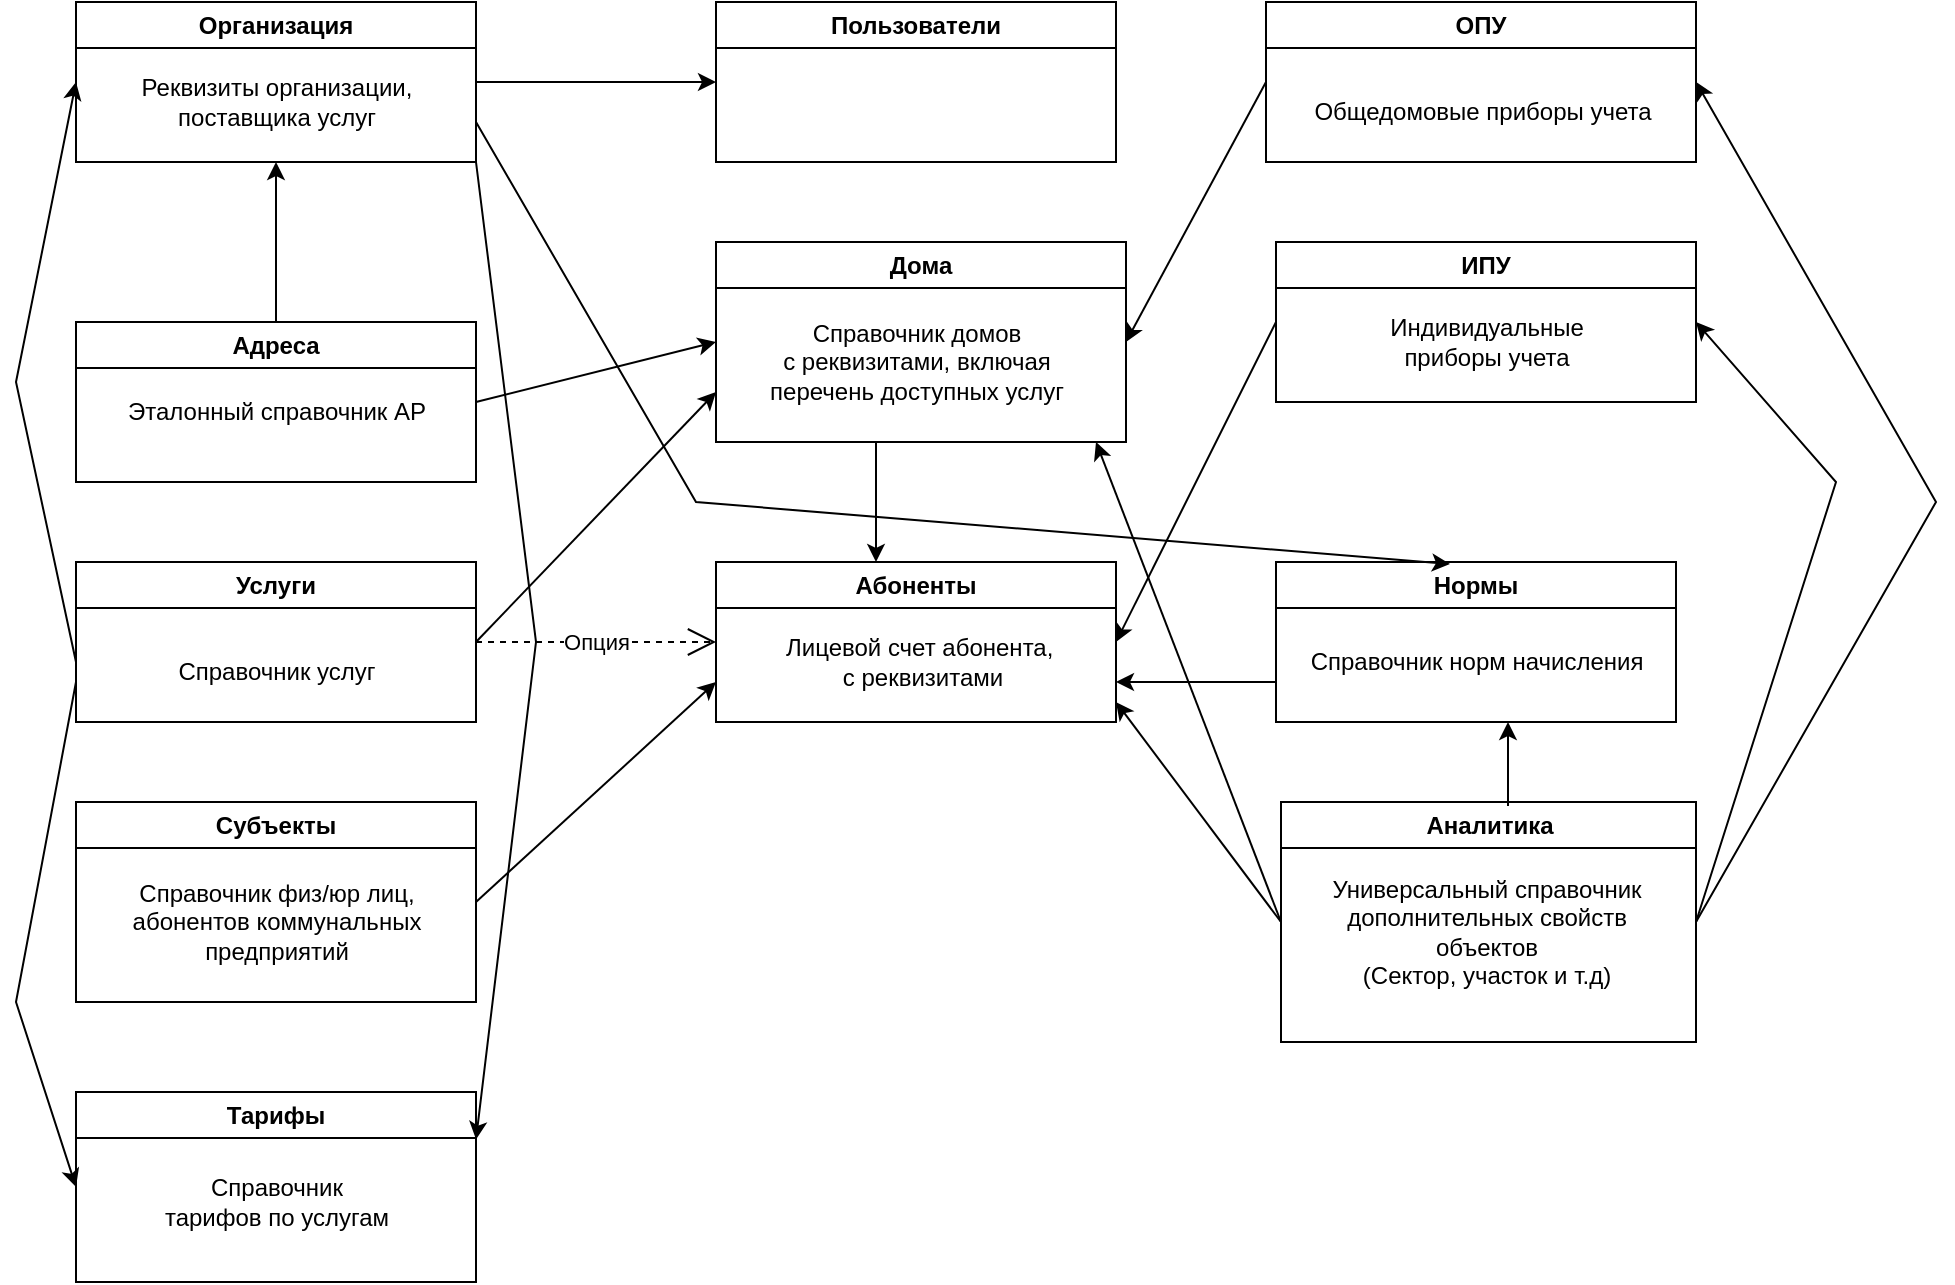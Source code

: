 <mxfile version="20.5.3" type="github">
  <diagram id="64LDJqX5XkjxfU7fRjSf" name="Страница 1">
    <mxGraphModel dx="1422" dy="794" grid="1" gridSize="10" guides="1" tooltips="1" connect="1" arrows="1" fold="1" page="1" pageScale="1" pageWidth="827" pageHeight="1169" math="0" shadow="0">
      <root>
        <mxCell id="0" />
        <mxCell id="1" parent="0" />
        <mxCell id="VVsT_AmObHCm8kMNTDGo-1" value="Организация" style="swimlane;whiteSpace=wrap;html=1;" vertex="1" parent="1">
          <mxGeometry x="40" y="40" width="200" height="80" as="geometry" />
        </mxCell>
        <mxCell id="VVsT_AmObHCm8kMNTDGo-2" value="&lt;div style=&quot;&quot;&gt;&lt;span style=&quot;background-color: initial;&quot;&gt;Реквизиты организации,&lt;/span&gt;&lt;/div&gt;&lt;div style=&quot;&quot;&gt;&lt;span style=&quot;background-color: initial;&quot;&gt;поставщика услуг&lt;/span&gt;&lt;/div&gt;" style="text;html=1;align=center;verticalAlign=middle;resizable=0;points=[];autosize=1;strokeColor=none;fillColor=none;" vertex="1" parent="VVsT_AmObHCm8kMNTDGo-1">
          <mxGeometry x="20" y="30" width="160" height="40" as="geometry" />
        </mxCell>
        <mxCell id="VVsT_AmObHCm8kMNTDGo-4" value="Пользователи" style="swimlane;whiteSpace=wrap;html=1;" vertex="1" parent="1">
          <mxGeometry x="360" y="40" width="200" height="80" as="geometry" />
        </mxCell>
        <mxCell id="VVsT_AmObHCm8kMNTDGo-5" value="" style="endArrow=classic;html=1;rounded=0;exitX=1;exitY=0.5;exitDx=0;exitDy=0;entryX=0;entryY=0.5;entryDx=0;entryDy=0;" edge="1" parent="1" source="VVsT_AmObHCm8kMNTDGo-1" target="VVsT_AmObHCm8kMNTDGo-4">
          <mxGeometry width="50" height="50" relative="1" as="geometry">
            <mxPoint x="390" y="430" as="sourcePoint" />
            <mxPoint x="440" y="380" as="targetPoint" />
          </mxGeometry>
        </mxCell>
        <mxCell id="VVsT_AmObHCm8kMNTDGo-6" value="Адреса" style="swimlane;whiteSpace=wrap;html=1;" vertex="1" parent="1">
          <mxGeometry x="40" y="200" width="200" height="80" as="geometry" />
        </mxCell>
        <mxCell id="VVsT_AmObHCm8kMNTDGo-7" value="Эталонный справочник АР" style="text;html=1;align=center;verticalAlign=middle;resizable=0;points=[];autosize=1;strokeColor=none;fillColor=none;" vertex="1" parent="VVsT_AmObHCm8kMNTDGo-6">
          <mxGeometry x="15" y="30" width="170" height="30" as="geometry" />
        </mxCell>
        <mxCell id="VVsT_AmObHCm8kMNTDGo-9" value="" style="endArrow=classic;html=1;rounded=0;exitX=0.5;exitY=0;exitDx=0;exitDy=0;entryX=0.5;entryY=1;entryDx=0;entryDy=0;" edge="1" parent="1" source="VVsT_AmObHCm8kMNTDGo-6" target="VVsT_AmObHCm8kMNTDGo-1">
          <mxGeometry width="50" height="50" relative="1" as="geometry">
            <mxPoint x="390" y="430" as="sourcePoint" />
            <mxPoint x="440" y="380" as="targetPoint" />
          </mxGeometry>
        </mxCell>
        <mxCell id="VVsT_AmObHCm8kMNTDGo-10" value="Услуги" style="swimlane;whiteSpace=wrap;html=1;" vertex="1" parent="1">
          <mxGeometry x="40" y="320" width="200" height="80" as="geometry" />
        </mxCell>
        <mxCell id="VVsT_AmObHCm8kMNTDGo-11" value="Справочник услуг" style="text;html=1;align=center;verticalAlign=middle;resizable=0;points=[];autosize=1;strokeColor=none;fillColor=none;" vertex="1" parent="VVsT_AmObHCm8kMNTDGo-10">
          <mxGeometry x="40" y="40" width="120" height="30" as="geometry" />
        </mxCell>
        <mxCell id="VVsT_AmObHCm8kMNTDGo-12" value="Дома" style="swimlane;whiteSpace=wrap;html=1;" vertex="1" parent="1">
          <mxGeometry x="360" y="160" width="205" height="100" as="geometry" />
        </mxCell>
        <mxCell id="VVsT_AmObHCm8kMNTDGo-13" value="Справочник домов&lt;br&gt;с реквизитами, включая &lt;br&gt;перечень доступных услуг" style="text;html=1;align=center;verticalAlign=middle;resizable=0;points=[];autosize=1;strokeColor=none;fillColor=none;" vertex="1" parent="VVsT_AmObHCm8kMNTDGo-12">
          <mxGeometry x="15" y="30" width="170" height="60" as="geometry" />
        </mxCell>
        <mxCell id="VVsT_AmObHCm8kMNTDGo-14" value="" style="endArrow=classic;html=1;rounded=0;exitX=1;exitY=0.5;exitDx=0;exitDy=0;entryX=0;entryY=0.5;entryDx=0;entryDy=0;" edge="1" parent="1" source="VVsT_AmObHCm8kMNTDGo-6" target="VVsT_AmObHCm8kMNTDGo-12">
          <mxGeometry width="50" height="50" relative="1" as="geometry">
            <mxPoint x="390" y="410" as="sourcePoint" />
            <mxPoint x="440" y="360" as="targetPoint" />
          </mxGeometry>
        </mxCell>
        <mxCell id="VVsT_AmObHCm8kMNTDGo-15" value="" style="endArrow=classic;html=1;rounded=0;exitX=1;exitY=0.5;exitDx=0;exitDy=0;entryX=0;entryY=0.75;entryDx=0;entryDy=0;" edge="1" parent="1" source="VVsT_AmObHCm8kMNTDGo-10" target="VVsT_AmObHCm8kMNTDGo-12">
          <mxGeometry width="50" height="50" relative="1" as="geometry">
            <mxPoint x="390" y="410" as="sourcePoint" />
            <mxPoint x="440" y="360" as="targetPoint" />
          </mxGeometry>
        </mxCell>
        <mxCell id="VVsT_AmObHCm8kMNTDGo-16" value="Субъекты" style="swimlane;whiteSpace=wrap;html=1;" vertex="1" parent="1">
          <mxGeometry x="40" y="440" width="200" height="100" as="geometry" />
        </mxCell>
        <mxCell id="VVsT_AmObHCm8kMNTDGo-17" value="Справочник физ/юр лиц,&lt;br&gt;абонентов коммунальных &lt;br&gt;предприятий" style="text;html=1;align=center;verticalAlign=middle;resizable=0;points=[];autosize=1;strokeColor=none;fillColor=none;" vertex="1" parent="VVsT_AmObHCm8kMNTDGo-16">
          <mxGeometry x="15" y="30" width="170" height="60" as="geometry" />
        </mxCell>
        <mxCell id="VVsT_AmObHCm8kMNTDGo-18" value="Абоненты" style="swimlane;whiteSpace=wrap;html=1;" vertex="1" parent="1">
          <mxGeometry x="360" y="320" width="200" height="80" as="geometry" />
        </mxCell>
        <mxCell id="VVsT_AmObHCm8kMNTDGo-23" value="Лицевой счет абонента,&amp;nbsp;&lt;br&gt;с реквизитами" style="text;html=1;align=center;verticalAlign=middle;resizable=0;points=[];autosize=1;strokeColor=none;fillColor=none;" vertex="1" parent="VVsT_AmObHCm8kMNTDGo-18">
          <mxGeometry x="22.5" y="30" width="160" height="40" as="geometry" />
        </mxCell>
        <mxCell id="VVsT_AmObHCm8kMNTDGo-19" value="" style="endArrow=classic;html=1;rounded=0;exitX=1;exitY=0.5;exitDx=0;exitDy=0;entryX=0;entryY=0.75;entryDx=0;entryDy=0;" edge="1" parent="1" source="VVsT_AmObHCm8kMNTDGo-16" target="VVsT_AmObHCm8kMNTDGo-18">
          <mxGeometry width="50" height="50" relative="1" as="geometry">
            <mxPoint x="390" y="400" as="sourcePoint" />
            <mxPoint x="440" y="350" as="targetPoint" />
          </mxGeometry>
        </mxCell>
        <mxCell id="VVsT_AmObHCm8kMNTDGo-20" value="" style="endArrow=classic;html=1;rounded=0;" edge="1" parent="1">
          <mxGeometry width="50" height="50" relative="1" as="geometry">
            <mxPoint x="440" y="260" as="sourcePoint" />
            <mxPoint x="440" y="320" as="targetPoint" />
          </mxGeometry>
        </mxCell>
        <mxCell id="VVsT_AmObHCm8kMNTDGo-22" value="" style="endArrow=classic;html=1;rounded=0;entryX=0;entryY=0.5;entryDx=0;entryDy=0;" edge="1" parent="1" target="VVsT_AmObHCm8kMNTDGo-1">
          <mxGeometry width="50" height="50" relative="1" as="geometry">
            <mxPoint x="40" y="370" as="sourcePoint" />
            <mxPoint x="440" y="350" as="targetPoint" />
            <Array as="points">
              <mxPoint x="10" y="230" />
            </Array>
          </mxGeometry>
        </mxCell>
        <mxCell id="VVsT_AmObHCm8kMNTDGo-27" value="Опция" style="endArrow=open;endSize=12;dashed=1;html=1;rounded=0;exitX=1;exitY=0.5;exitDx=0;exitDy=0;" edge="1" parent="1" source="VVsT_AmObHCm8kMNTDGo-10">
          <mxGeometry width="160" relative="1" as="geometry">
            <mxPoint x="330" y="360" as="sourcePoint" />
            <mxPoint x="360" y="360" as="targetPoint" />
          </mxGeometry>
        </mxCell>
        <mxCell id="VVsT_AmObHCm8kMNTDGo-28" value="ОПУ" style="swimlane;whiteSpace=wrap;html=1;" vertex="1" parent="1">
          <mxGeometry x="635" y="40" width="215" height="80" as="geometry" />
        </mxCell>
        <mxCell id="VVsT_AmObHCm8kMNTDGo-29" value="Общедомовые приборы учета" style="text;html=1;align=center;verticalAlign=middle;resizable=0;points=[];autosize=1;strokeColor=none;fillColor=none;" vertex="1" parent="VVsT_AmObHCm8kMNTDGo-28">
          <mxGeometry x="12.5" y="40" width="190" height="30" as="geometry" />
        </mxCell>
        <mxCell id="VVsT_AmObHCm8kMNTDGo-30" value="" style="endArrow=classic;html=1;rounded=0;exitX=0;exitY=0.5;exitDx=0;exitDy=0;entryX=1;entryY=0.5;entryDx=0;entryDy=0;" edge="1" parent="1" source="VVsT_AmObHCm8kMNTDGo-28" target="VVsT_AmObHCm8kMNTDGo-12">
          <mxGeometry width="50" height="50" relative="1" as="geometry">
            <mxPoint x="390" y="390" as="sourcePoint" />
            <mxPoint x="440" y="340" as="targetPoint" />
          </mxGeometry>
        </mxCell>
        <mxCell id="VVsT_AmObHCm8kMNTDGo-31" value="ИПУ" style="swimlane;whiteSpace=wrap;html=1;" vertex="1" parent="1">
          <mxGeometry x="640" y="160" width="210" height="80" as="geometry" />
        </mxCell>
        <mxCell id="VVsT_AmObHCm8kMNTDGo-32" value="Индивидуальные &lt;br&gt;приборы учета" style="text;html=1;align=center;verticalAlign=middle;resizable=0;points=[];autosize=1;strokeColor=none;fillColor=none;" vertex="1" parent="VVsT_AmObHCm8kMNTDGo-31">
          <mxGeometry x="45" y="30" width="120" height="40" as="geometry" />
        </mxCell>
        <mxCell id="VVsT_AmObHCm8kMNTDGo-33" value="" style="endArrow=classic;html=1;rounded=0;entryX=1;entryY=0.5;entryDx=0;entryDy=0;exitX=0;exitY=0.5;exitDx=0;exitDy=0;" edge="1" parent="1" source="VVsT_AmObHCm8kMNTDGo-31" target="VVsT_AmObHCm8kMNTDGo-18">
          <mxGeometry width="50" height="50" relative="1" as="geometry">
            <mxPoint x="390" y="380" as="sourcePoint" />
            <mxPoint x="440" y="330" as="targetPoint" />
          </mxGeometry>
        </mxCell>
        <mxCell id="VVsT_AmObHCm8kMNTDGo-34" value="Тарифы" style="swimlane;whiteSpace=wrap;html=1;" vertex="1" parent="1">
          <mxGeometry x="40" y="585" width="200" height="95" as="geometry" />
        </mxCell>
        <mxCell id="VVsT_AmObHCm8kMNTDGo-36" value="Справочник&lt;br&gt;тарифов по услугам" style="text;html=1;align=center;verticalAlign=middle;resizable=0;points=[];autosize=1;strokeColor=none;fillColor=none;" vertex="1" parent="VVsT_AmObHCm8kMNTDGo-34">
          <mxGeometry x="30" y="35" width="140" height="40" as="geometry" />
        </mxCell>
        <mxCell id="VVsT_AmObHCm8kMNTDGo-35" value="" style="endArrow=classic;html=1;rounded=0;exitX=0;exitY=0.75;exitDx=0;exitDy=0;entryX=0;entryY=0.5;entryDx=0;entryDy=0;" edge="1" parent="1" source="VVsT_AmObHCm8kMNTDGo-10" target="VVsT_AmObHCm8kMNTDGo-34">
          <mxGeometry width="50" height="50" relative="1" as="geometry">
            <mxPoint x="430" y="580" as="sourcePoint" />
            <mxPoint x="480" y="530" as="targetPoint" />
            <Array as="points">
              <mxPoint x="10" y="540" />
            </Array>
          </mxGeometry>
        </mxCell>
        <mxCell id="VVsT_AmObHCm8kMNTDGo-37" value="" style="endArrow=classic;html=1;rounded=0;exitX=1;exitY=1;exitDx=0;exitDy=0;entryX=1;entryY=0.25;entryDx=0;entryDy=0;" edge="1" parent="1" source="VVsT_AmObHCm8kMNTDGo-1" target="VVsT_AmObHCm8kMNTDGo-34">
          <mxGeometry width="50" height="50" relative="1" as="geometry">
            <mxPoint x="430" y="480" as="sourcePoint" />
            <mxPoint x="480" y="430" as="targetPoint" />
            <Array as="points">
              <mxPoint x="270" y="360" />
            </Array>
          </mxGeometry>
        </mxCell>
        <mxCell id="VVsT_AmObHCm8kMNTDGo-38" value="Нормы" style="swimlane;whiteSpace=wrap;html=1;" vertex="1" parent="1">
          <mxGeometry x="640" y="320" width="200" height="80" as="geometry" />
        </mxCell>
        <mxCell id="VVsT_AmObHCm8kMNTDGo-39" value="Справочник норм начисления" style="text;html=1;align=center;verticalAlign=middle;resizable=0;points=[];autosize=1;strokeColor=none;fillColor=none;" vertex="1" parent="VVsT_AmObHCm8kMNTDGo-38">
          <mxGeometry x="5" y="35" width="190" height="30" as="geometry" />
        </mxCell>
        <mxCell id="VVsT_AmObHCm8kMNTDGo-40" value="" style="endArrow=classic;html=1;rounded=0;exitX=1;exitY=0.75;exitDx=0;exitDy=0;entryX=0.435;entryY=0.013;entryDx=0;entryDy=0;entryPerimeter=0;" edge="1" parent="1" source="VVsT_AmObHCm8kMNTDGo-1" target="VVsT_AmObHCm8kMNTDGo-38">
          <mxGeometry width="50" height="50" relative="1" as="geometry">
            <mxPoint x="430" y="480" as="sourcePoint" />
            <mxPoint x="480" y="430" as="targetPoint" />
            <Array as="points">
              <mxPoint x="350" y="290" />
            </Array>
          </mxGeometry>
        </mxCell>
        <mxCell id="VVsT_AmObHCm8kMNTDGo-41" value="" style="endArrow=classic;html=1;rounded=0;exitX=0;exitY=0.75;exitDx=0;exitDy=0;entryX=1;entryY=0.75;entryDx=0;entryDy=0;" edge="1" parent="1" source="VVsT_AmObHCm8kMNTDGo-38" target="VVsT_AmObHCm8kMNTDGo-18">
          <mxGeometry width="50" height="50" relative="1" as="geometry">
            <mxPoint x="430" y="480" as="sourcePoint" />
            <mxPoint x="480" y="430" as="targetPoint" />
          </mxGeometry>
        </mxCell>
        <mxCell id="VVsT_AmObHCm8kMNTDGo-43" value="Аналитика" style="swimlane;whiteSpace=wrap;html=1;" vertex="1" parent="1">
          <mxGeometry x="642.5" y="440" width="207.5" height="120" as="geometry" />
        </mxCell>
        <mxCell id="VVsT_AmObHCm8kMNTDGo-44" value="Универсальный справочник&lt;br&gt;дополнительных свойств &lt;br&gt;объектов&lt;br&gt;(Сектор, участок и т.д)" style="text;html=1;align=center;verticalAlign=middle;resizable=0;points=[];autosize=1;strokeColor=none;fillColor=none;" vertex="1" parent="VVsT_AmObHCm8kMNTDGo-43">
          <mxGeometry x="12.5" y="30" width="180" height="70" as="geometry" />
        </mxCell>
        <mxCell id="VVsT_AmObHCm8kMNTDGo-45" value="" style="endArrow=classic;html=1;rounded=0;exitX=0;exitY=0.5;exitDx=0;exitDy=0;" edge="1" parent="1" source="VVsT_AmObHCm8kMNTDGo-43">
          <mxGeometry width="50" height="50" relative="1" as="geometry">
            <mxPoint x="430" y="450" as="sourcePoint" />
            <mxPoint x="560" y="390" as="targetPoint" />
          </mxGeometry>
        </mxCell>
        <mxCell id="VVsT_AmObHCm8kMNTDGo-46" value="" style="endArrow=classic;html=1;rounded=0;exitX=0;exitY=0.5;exitDx=0;exitDy=0;" edge="1" parent="1" source="VVsT_AmObHCm8kMNTDGo-43">
          <mxGeometry width="50" height="50" relative="1" as="geometry">
            <mxPoint x="430" y="450" as="sourcePoint" />
            <mxPoint x="550" y="260" as="targetPoint" />
          </mxGeometry>
        </mxCell>
        <mxCell id="VVsT_AmObHCm8kMNTDGo-47" value="" style="endArrow=classic;html=1;rounded=0;exitX=1;exitY=0.5;exitDx=0;exitDy=0;entryX=1;entryY=0.5;entryDx=0;entryDy=0;" edge="1" parent="1" source="VVsT_AmObHCm8kMNTDGo-43" target="VVsT_AmObHCm8kMNTDGo-28">
          <mxGeometry width="50" height="50" relative="1" as="geometry">
            <mxPoint x="430" y="450" as="sourcePoint" />
            <mxPoint x="480" y="400" as="targetPoint" />
            <Array as="points">
              <mxPoint x="970" y="290" />
            </Array>
          </mxGeometry>
        </mxCell>
        <mxCell id="VVsT_AmObHCm8kMNTDGo-48" value="" style="endArrow=classic;html=1;rounded=0;entryX=1;entryY=0.5;entryDx=0;entryDy=0;" edge="1" parent="1" target="VVsT_AmObHCm8kMNTDGo-31">
          <mxGeometry width="50" height="50" relative="1" as="geometry">
            <mxPoint x="850" y="500" as="sourcePoint" />
            <mxPoint x="480" y="400" as="targetPoint" />
            <Array as="points">
              <mxPoint x="920" y="280" />
            </Array>
          </mxGeometry>
        </mxCell>
        <mxCell id="VVsT_AmObHCm8kMNTDGo-49" value="" style="endArrow=classic;html=1;rounded=0;exitX=0.547;exitY=0.017;exitDx=0;exitDy=0;exitPerimeter=0;" edge="1" parent="1" source="VVsT_AmObHCm8kMNTDGo-43">
          <mxGeometry width="50" height="50" relative="1" as="geometry">
            <mxPoint x="430" y="450" as="sourcePoint" />
            <mxPoint x="756" y="400" as="targetPoint" />
          </mxGeometry>
        </mxCell>
      </root>
    </mxGraphModel>
  </diagram>
</mxfile>
